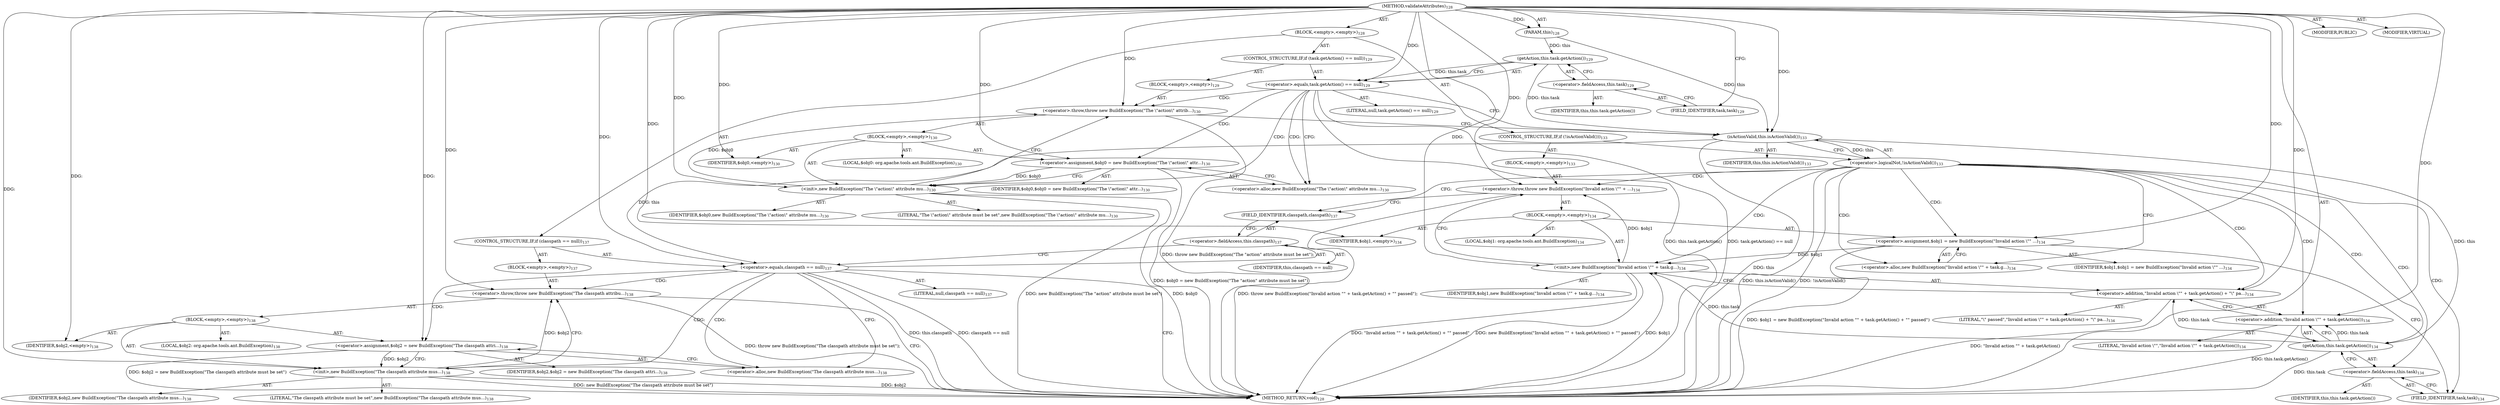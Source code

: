 digraph "validateAttributes" {  
"111669149698" [label = <(METHOD,validateAttributes)<SUB>128</SUB>> ]
"115964116992" [label = <(PARAM,this)<SUB>128</SUB>> ]
"25769803779" [label = <(BLOCK,&lt;empty&gt;,&lt;empty&gt;)<SUB>128</SUB>> ]
"47244640257" [label = <(CONTROL_STRUCTURE,IF,if (task.getAction() == null))<SUB>129</SUB>> ]
"30064771083" [label = <(&lt;operator&gt;.equals,task.getAction() == null)<SUB>129</SUB>> ]
"30064771084" [label = <(getAction,this.task.getAction())<SUB>129</SUB>> ]
"30064771085" [label = <(&lt;operator&gt;.fieldAccess,this.task)<SUB>129</SUB>> ]
"68719476747" [label = <(IDENTIFIER,this,this.task.getAction())> ]
"55834574853" [label = <(FIELD_IDENTIFIER,task,task)<SUB>129</SUB>> ]
"90194313217" [label = <(LITERAL,null,task.getAction() == null)<SUB>129</SUB>> ]
"25769803780" [label = <(BLOCK,&lt;empty&gt;,&lt;empty&gt;)<SUB>129</SUB>> ]
"30064771086" [label = <(&lt;operator&gt;.throw,throw new BuildException(&quot;The \&quot;action\&quot; attrib...)<SUB>130</SUB>> ]
"25769803781" [label = <(BLOCK,&lt;empty&gt;,&lt;empty&gt;)<SUB>130</SUB>> ]
"94489280512" [label = <(LOCAL,$obj0: org.apache.tools.ant.BuildException)<SUB>130</SUB>> ]
"30064771087" [label = <(&lt;operator&gt;.assignment,$obj0 = new BuildException(&quot;The \&quot;action\&quot; attr...)<SUB>130</SUB>> ]
"68719476748" [label = <(IDENTIFIER,$obj0,$obj0 = new BuildException(&quot;The \&quot;action\&quot; attr...)<SUB>130</SUB>> ]
"30064771088" [label = <(&lt;operator&gt;.alloc,new BuildException(&quot;The \&quot;action\&quot; attribute mu...)<SUB>130</SUB>> ]
"30064771089" [label = <(&lt;init&gt;,new BuildException(&quot;The \&quot;action\&quot; attribute mu...)<SUB>130</SUB>> ]
"68719476749" [label = <(IDENTIFIER,$obj0,new BuildException(&quot;The \&quot;action\&quot; attribute mu...)<SUB>130</SUB>> ]
"90194313218" [label = <(LITERAL,&quot;The \&quot;action\&quot; attribute must be set&quot;,new BuildException(&quot;The \&quot;action\&quot; attribute mu...)<SUB>130</SUB>> ]
"68719476750" [label = <(IDENTIFIER,$obj0,&lt;empty&gt;)<SUB>130</SUB>> ]
"47244640258" [label = <(CONTROL_STRUCTURE,IF,if (!isActionValid()))<SUB>133</SUB>> ]
"30064771090" [label = <(&lt;operator&gt;.logicalNot,!isActionValid())<SUB>133</SUB>> ]
"30064771091" [label = <(isActionValid,this.isActionValid())<SUB>133</SUB>> ]
"68719476736" [label = <(IDENTIFIER,this,this.isActionValid())<SUB>133</SUB>> ]
"25769803782" [label = <(BLOCK,&lt;empty&gt;,&lt;empty&gt;)<SUB>133</SUB>> ]
"30064771092" [label = <(&lt;operator&gt;.throw,throw new BuildException(&quot;Invalid action \&quot;&quot; + ...)<SUB>134</SUB>> ]
"25769803783" [label = <(BLOCK,&lt;empty&gt;,&lt;empty&gt;)<SUB>134</SUB>> ]
"94489280513" [label = <(LOCAL,$obj1: org.apache.tools.ant.BuildException)<SUB>134</SUB>> ]
"30064771093" [label = <(&lt;operator&gt;.assignment,$obj1 = new BuildException(&quot;Invalid action \&quot;&quot; ...)<SUB>134</SUB>> ]
"68719476751" [label = <(IDENTIFIER,$obj1,$obj1 = new BuildException(&quot;Invalid action \&quot;&quot; ...)<SUB>134</SUB>> ]
"30064771094" [label = <(&lt;operator&gt;.alloc,new BuildException(&quot;Invalid action \&quot;&quot; + task.g...)<SUB>134</SUB>> ]
"30064771095" [label = <(&lt;init&gt;,new BuildException(&quot;Invalid action \&quot;&quot; + task.g...)<SUB>134</SUB>> ]
"68719476752" [label = <(IDENTIFIER,$obj1,new BuildException(&quot;Invalid action \&quot;&quot; + task.g...)<SUB>134</SUB>> ]
"30064771096" [label = <(&lt;operator&gt;.addition,&quot;Invalid action \&quot;&quot; + task.getAction() + &quot;\&quot; pa...)<SUB>134</SUB>> ]
"30064771097" [label = <(&lt;operator&gt;.addition,&quot;Invalid action \&quot;&quot; + task.getAction())<SUB>134</SUB>> ]
"90194313219" [label = <(LITERAL,&quot;Invalid action \&quot;&quot;,&quot;Invalid action \&quot;&quot; + task.getAction())<SUB>134</SUB>> ]
"30064771098" [label = <(getAction,this.task.getAction())<SUB>134</SUB>> ]
"30064771099" [label = <(&lt;operator&gt;.fieldAccess,this.task)<SUB>134</SUB>> ]
"68719476753" [label = <(IDENTIFIER,this,this.task.getAction())> ]
"55834574854" [label = <(FIELD_IDENTIFIER,task,task)<SUB>134</SUB>> ]
"90194313220" [label = <(LITERAL,&quot;\&quot; passed&quot;,&quot;Invalid action \&quot;&quot; + task.getAction() + &quot;\&quot; pa...)<SUB>134</SUB>> ]
"68719476754" [label = <(IDENTIFIER,$obj1,&lt;empty&gt;)<SUB>134</SUB>> ]
"47244640259" [label = <(CONTROL_STRUCTURE,IF,if (classpath == null))<SUB>137</SUB>> ]
"30064771100" [label = <(&lt;operator&gt;.equals,classpath == null)<SUB>137</SUB>> ]
"30064771101" [label = <(&lt;operator&gt;.fieldAccess,this.classpath)<SUB>137</SUB>> ]
"68719476755" [label = <(IDENTIFIER,this,classpath == null)> ]
"55834574855" [label = <(FIELD_IDENTIFIER,classpath,classpath)<SUB>137</SUB>> ]
"90194313221" [label = <(LITERAL,null,classpath == null)<SUB>137</SUB>> ]
"25769803784" [label = <(BLOCK,&lt;empty&gt;,&lt;empty&gt;)<SUB>137</SUB>> ]
"30064771102" [label = <(&lt;operator&gt;.throw,throw new BuildException(&quot;The classpath attribu...)<SUB>138</SUB>> ]
"25769803785" [label = <(BLOCK,&lt;empty&gt;,&lt;empty&gt;)<SUB>138</SUB>> ]
"94489280514" [label = <(LOCAL,$obj2: org.apache.tools.ant.BuildException)<SUB>138</SUB>> ]
"30064771103" [label = <(&lt;operator&gt;.assignment,$obj2 = new BuildException(&quot;The classpath attri...)<SUB>138</SUB>> ]
"68719476756" [label = <(IDENTIFIER,$obj2,$obj2 = new BuildException(&quot;The classpath attri...)<SUB>138</SUB>> ]
"30064771104" [label = <(&lt;operator&gt;.alloc,new BuildException(&quot;The classpath attribute mus...)<SUB>138</SUB>> ]
"30064771105" [label = <(&lt;init&gt;,new BuildException(&quot;The classpath attribute mus...)<SUB>138</SUB>> ]
"68719476757" [label = <(IDENTIFIER,$obj2,new BuildException(&quot;The classpath attribute mus...)<SUB>138</SUB>> ]
"90194313222" [label = <(LITERAL,&quot;The classpath attribute must be set&quot;,new BuildException(&quot;The classpath attribute mus...)<SUB>138</SUB>> ]
"68719476758" [label = <(IDENTIFIER,$obj2,&lt;empty&gt;)<SUB>138</SUB>> ]
"133143986186" [label = <(MODIFIER,PUBLIC)> ]
"133143986187" [label = <(MODIFIER,VIRTUAL)> ]
"128849018882" [label = <(METHOD_RETURN,void)<SUB>128</SUB>> ]
  "111669149698" -> "115964116992"  [ label = "AST: "] 
  "111669149698" -> "25769803779"  [ label = "AST: "] 
  "111669149698" -> "133143986186"  [ label = "AST: "] 
  "111669149698" -> "133143986187"  [ label = "AST: "] 
  "111669149698" -> "128849018882"  [ label = "AST: "] 
  "25769803779" -> "47244640257"  [ label = "AST: "] 
  "25769803779" -> "47244640258"  [ label = "AST: "] 
  "25769803779" -> "47244640259"  [ label = "AST: "] 
  "47244640257" -> "30064771083"  [ label = "AST: "] 
  "47244640257" -> "25769803780"  [ label = "AST: "] 
  "30064771083" -> "30064771084"  [ label = "AST: "] 
  "30064771083" -> "90194313217"  [ label = "AST: "] 
  "30064771084" -> "30064771085"  [ label = "AST: "] 
  "30064771085" -> "68719476747"  [ label = "AST: "] 
  "30064771085" -> "55834574853"  [ label = "AST: "] 
  "25769803780" -> "30064771086"  [ label = "AST: "] 
  "30064771086" -> "25769803781"  [ label = "AST: "] 
  "25769803781" -> "94489280512"  [ label = "AST: "] 
  "25769803781" -> "30064771087"  [ label = "AST: "] 
  "25769803781" -> "30064771089"  [ label = "AST: "] 
  "25769803781" -> "68719476750"  [ label = "AST: "] 
  "30064771087" -> "68719476748"  [ label = "AST: "] 
  "30064771087" -> "30064771088"  [ label = "AST: "] 
  "30064771089" -> "68719476749"  [ label = "AST: "] 
  "30064771089" -> "90194313218"  [ label = "AST: "] 
  "47244640258" -> "30064771090"  [ label = "AST: "] 
  "47244640258" -> "25769803782"  [ label = "AST: "] 
  "30064771090" -> "30064771091"  [ label = "AST: "] 
  "30064771091" -> "68719476736"  [ label = "AST: "] 
  "25769803782" -> "30064771092"  [ label = "AST: "] 
  "30064771092" -> "25769803783"  [ label = "AST: "] 
  "25769803783" -> "94489280513"  [ label = "AST: "] 
  "25769803783" -> "30064771093"  [ label = "AST: "] 
  "25769803783" -> "30064771095"  [ label = "AST: "] 
  "25769803783" -> "68719476754"  [ label = "AST: "] 
  "30064771093" -> "68719476751"  [ label = "AST: "] 
  "30064771093" -> "30064771094"  [ label = "AST: "] 
  "30064771095" -> "68719476752"  [ label = "AST: "] 
  "30064771095" -> "30064771096"  [ label = "AST: "] 
  "30064771096" -> "30064771097"  [ label = "AST: "] 
  "30064771096" -> "90194313220"  [ label = "AST: "] 
  "30064771097" -> "90194313219"  [ label = "AST: "] 
  "30064771097" -> "30064771098"  [ label = "AST: "] 
  "30064771098" -> "30064771099"  [ label = "AST: "] 
  "30064771099" -> "68719476753"  [ label = "AST: "] 
  "30064771099" -> "55834574854"  [ label = "AST: "] 
  "47244640259" -> "30064771100"  [ label = "AST: "] 
  "47244640259" -> "25769803784"  [ label = "AST: "] 
  "30064771100" -> "30064771101"  [ label = "AST: "] 
  "30064771100" -> "90194313221"  [ label = "AST: "] 
  "30064771101" -> "68719476755"  [ label = "AST: "] 
  "30064771101" -> "55834574855"  [ label = "AST: "] 
  "25769803784" -> "30064771102"  [ label = "AST: "] 
  "30064771102" -> "25769803785"  [ label = "AST: "] 
  "25769803785" -> "94489280514"  [ label = "AST: "] 
  "25769803785" -> "30064771103"  [ label = "AST: "] 
  "25769803785" -> "30064771105"  [ label = "AST: "] 
  "25769803785" -> "68719476758"  [ label = "AST: "] 
  "30064771103" -> "68719476756"  [ label = "AST: "] 
  "30064771103" -> "30064771104"  [ label = "AST: "] 
  "30064771105" -> "68719476757"  [ label = "AST: "] 
  "30064771105" -> "90194313222"  [ label = "AST: "] 
  "30064771083" -> "30064771088"  [ label = "CFG: "] 
  "30064771083" -> "30064771091"  [ label = "CFG: "] 
  "30064771090" -> "30064771094"  [ label = "CFG: "] 
  "30064771090" -> "55834574855"  [ label = "CFG: "] 
  "30064771100" -> "128849018882"  [ label = "CFG: "] 
  "30064771100" -> "30064771104"  [ label = "CFG: "] 
  "30064771084" -> "30064771083"  [ label = "CFG: "] 
  "30064771086" -> "30064771091"  [ label = "CFG: "] 
  "30064771091" -> "30064771090"  [ label = "CFG: "] 
  "30064771092" -> "55834574855"  [ label = "CFG: "] 
  "30064771101" -> "30064771100"  [ label = "CFG: "] 
  "30064771102" -> "128849018882"  [ label = "CFG: "] 
  "30064771085" -> "30064771084"  [ label = "CFG: "] 
  "55834574855" -> "30064771101"  [ label = "CFG: "] 
  "55834574853" -> "30064771085"  [ label = "CFG: "] 
  "30064771087" -> "30064771089"  [ label = "CFG: "] 
  "30064771089" -> "30064771086"  [ label = "CFG: "] 
  "30064771093" -> "55834574854"  [ label = "CFG: "] 
  "30064771095" -> "30064771092"  [ label = "CFG: "] 
  "30064771103" -> "30064771105"  [ label = "CFG: "] 
  "30064771105" -> "30064771102"  [ label = "CFG: "] 
  "30064771088" -> "30064771087"  [ label = "CFG: "] 
  "30064771094" -> "30064771093"  [ label = "CFG: "] 
  "30064771096" -> "30064771095"  [ label = "CFG: "] 
  "30064771104" -> "30064771103"  [ label = "CFG: "] 
  "30064771097" -> "30064771096"  [ label = "CFG: "] 
  "30064771098" -> "30064771097"  [ label = "CFG: "] 
  "30064771099" -> "30064771098"  [ label = "CFG: "] 
  "55834574854" -> "30064771099"  [ label = "CFG: "] 
  "111669149698" -> "55834574853"  [ label = "CFG: "] 
  "30064771083" -> "128849018882"  [ label = "DDG: this.task.getAction()"] 
  "30064771083" -> "128849018882"  [ label = "DDG: task.getAction() == null"] 
  "30064771087" -> "128849018882"  [ label = "DDG: $obj0 = new BuildException(&quot;The \&quot;action\&quot; attribute must be set&quot;)"] 
  "30064771089" -> "128849018882"  [ label = "DDG: $obj0"] 
  "30064771089" -> "128849018882"  [ label = "DDG: new BuildException(&quot;The \&quot;action\&quot; attribute must be set&quot;)"] 
  "30064771086" -> "128849018882"  [ label = "DDG: throw new BuildException(&quot;The \&quot;action\&quot; attribute must be set&quot;);"] 
  "30064771091" -> "128849018882"  [ label = "DDG: this"] 
  "30064771090" -> "128849018882"  [ label = "DDG: this.isActionValid()"] 
  "30064771090" -> "128849018882"  [ label = "DDG: !isActionValid()"] 
  "30064771093" -> "128849018882"  [ label = "DDG: $obj1 = new BuildException(&quot;Invalid action \&quot;&quot; + task.getAction() + &quot;\&quot; passed&quot;)"] 
  "30064771095" -> "128849018882"  [ label = "DDG: $obj1"] 
  "30064771098" -> "128849018882"  [ label = "DDG: this.task"] 
  "30064771097" -> "128849018882"  [ label = "DDG: this.task.getAction()"] 
  "30064771096" -> "128849018882"  [ label = "DDG: &quot;Invalid action \&quot;&quot; + task.getAction()"] 
  "30064771095" -> "128849018882"  [ label = "DDG: &quot;Invalid action \&quot;&quot; + task.getAction() + &quot;\&quot; passed&quot;"] 
  "30064771095" -> "128849018882"  [ label = "DDG: new BuildException(&quot;Invalid action \&quot;&quot; + task.getAction() + &quot;\&quot; passed&quot;)"] 
  "30064771092" -> "128849018882"  [ label = "DDG: throw new BuildException(&quot;Invalid action \&quot;&quot; + task.getAction() + &quot;\&quot; passed&quot;);"] 
  "30064771100" -> "128849018882"  [ label = "DDG: this.classpath"] 
  "30064771100" -> "128849018882"  [ label = "DDG: classpath == null"] 
  "30064771103" -> "128849018882"  [ label = "DDG: $obj2 = new BuildException(&quot;The classpath attribute must be set&quot;)"] 
  "30064771105" -> "128849018882"  [ label = "DDG: $obj2"] 
  "30064771105" -> "128849018882"  [ label = "DDG: new BuildException(&quot;The classpath attribute must be set&quot;)"] 
  "30064771102" -> "128849018882"  [ label = "DDG: throw new BuildException(&quot;The classpath attribute must be set&quot;);"] 
  "111669149698" -> "115964116992"  [ label = "DDG: "] 
  "30064771084" -> "30064771083"  [ label = "DDG: this.task"] 
  "111669149698" -> "30064771083"  [ label = "DDG: "] 
  "30064771091" -> "30064771090"  [ label = "DDG: this"] 
  "30064771091" -> "30064771100"  [ label = "DDG: this"] 
  "111669149698" -> "30064771100"  [ label = "DDG: "] 
  "115964116992" -> "30064771084"  [ label = "DDG: this"] 
  "30064771089" -> "30064771086"  [ label = "DDG: $obj0"] 
  "111669149698" -> "30064771086"  [ label = "DDG: "] 
  "115964116992" -> "30064771091"  [ label = "DDG: this"] 
  "30064771084" -> "30064771091"  [ label = "DDG: this.task"] 
  "111669149698" -> "30064771091"  [ label = "DDG: "] 
  "30064771095" -> "30064771092"  [ label = "DDG: $obj1"] 
  "111669149698" -> "30064771092"  [ label = "DDG: "] 
  "30064771105" -> "30064771102"  [ label = "DDG: $obj2"] 
  "111669149698" -> "30064771102"  [ label = "DDG: "] 
  "111669149698" -> "30064771087"  [ label = "DDG: "] 
  "111669149698" -> "68719476750"  [ label = "DDG: "] 
  "111669149698" -> "30064771093"  [ label = "DDG: "] 
  "111669149698" -> "68719476754"  [ label = "DDG: "] 
  "111669149698" -> "30064771103"  [ label = "DDG: "] 
  "111669149698" -> "68719476758"  [ label = "DDG: "] 
  "30064771087" -> "30064771089"  [ label = "DDG: $obj0"] 
  "111669149698" -> "30064771089"  [ label = "DDG: "] 
  "30064771093" -> "30064771095"  [ label = "DDG: $obj1"] 
  "111669149698" -> "30064771095"  [ label = "DDG: "] 
  "30064771098" -> "30064771095"  [ label = "DDG: this.task"] 
  "30064771103" -> "30064771105"  [ label = "DDG: $obj2"] 
  "111669149698" -> "30064771105"  [ label = "DDG: "] 
  "111669149698" -> "30064771096"  [ label = "DDG: "] 
  "30064771098" -> "30064771096"  [ label = "DDG: this.task"] 
  "111669149698" -> "30064771097"  [ label = "DDG: "] 
  "30064771098" -> "30064771097"  [ label = "DDG: this.task"] 
  "30064771091" -> "30064771098"  [ label = "DDG: this"] 
  "30064771083" -> "30064771088"  [ label = "CDG: "] 
  "30064771083" -> "30064771089"  [ label = "CDG: "] 
  "30064771083" -> "30064771086"  [ label = "CDG: "] 
  "30064771083" -> "30064771087"  [ label = "CDG: "] 
  "30064771090" -> "30064771096"  [ label = "CDG: "] 
  "30064771090" -> "30064771097"  [ label = "CDG: "] 
  "30064771090" -> "30064771098"  [ label = "CDG: "] 
  "30064771090" -> "30064771099"  [ label = "CDG: "] 
  "30064771090" -> "30064771092"  [ label = "CDG: "] 
  "30064771090" -> "30064771093"  [ label = "CDG: "] 
  "30064771090" -> "30064771094"  [ label = "CDG: "] 
  "30064771090" -> "30064771095"  [ label = "CDG: "] 
  "30064771090" -> "55834574854"  [ label = "CDG: "] 
  "30064771100" -> "30064771102"  [ label = "CDG: "] 
  "30064771100" -> "30064771103"  [ label = "CDG: "] 
  "30064771100" -> "30064771104"  [ label = "CDG: "] 
  "30064771100" -> "30064771105"  [ label = "CDG: "] 
}
